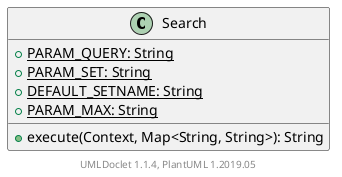 @startuml

    class Search [[Search.html]] {
        {static} +PARAM_QUERY: String
        {static} +PARAM_SET: String
        {static} +DEFAULT_SETNAME: String
        {static} +PARAM_MAX: String
        +execute(Context, Map<String, String>): String
    }


    center footer UMLDoclet 1.1.4, PlantUML 1.2019.05
@enduml
